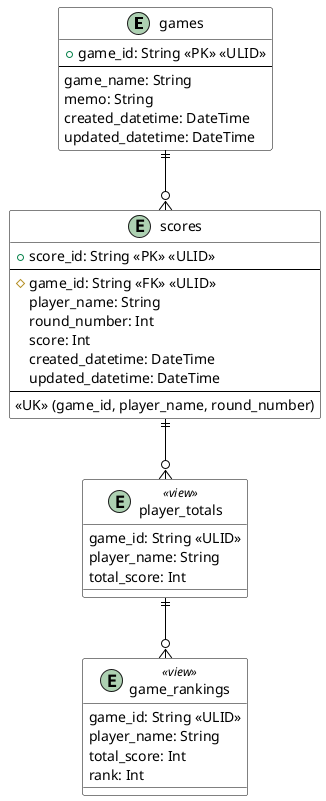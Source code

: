 @startuml ER Diagram

' Styling
skinparam linetype ortho
skinparam class {
    BackgroundColor White
    BorderColor Black
    ArrowColor Black
}

' Tables
entity "games" as games {
    + game_id: String <<PK>> <<ULID>>
    --
    game_name: String
    memo: String
    created_datetime: DateTime
    updated_datetime: DateTime
}

entity "scores" as scores {
    + score_id: String <<PK>> <<ULID>>
    --
    # game_id: String <<FK>> <<ULID>>
    player_name: String
    round_number: Int
    score: Int
    created_datetime: DateTime
    updated_datetime: DateTime
    --
    <<UK>> (game_id, player_name, round_number)
}

' Views
entity "player_totals" as player_totals <<view>> {
    game_id: String <<ULID>>
    player_name: String
    total_score: Int
}

entity "game_rankings" as game_rankings <<view>> {
    game_id: String <<ULID>>
    player_name: String
    total_score: Int
    rank: Int
}

' Relationships
games ||--o{ scores
scores ||--o{ player_totals
player_totals ||--o{ game_rankings

@enduml 